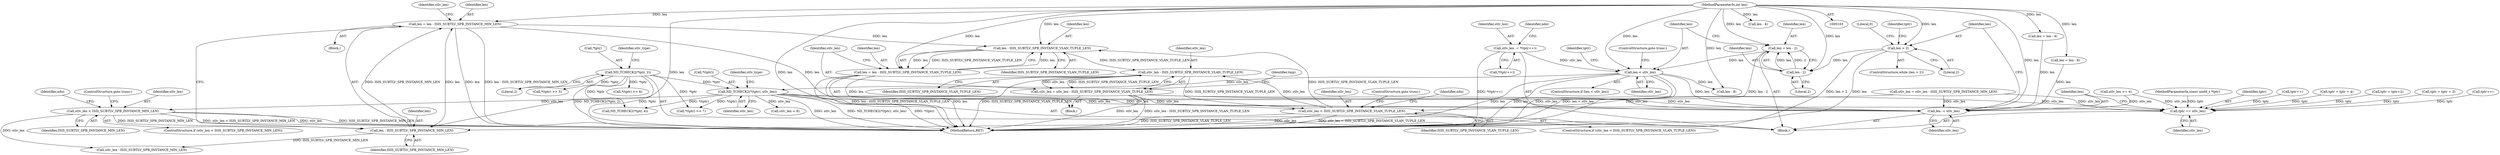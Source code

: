 digraph "0_tcpdump_b20e1639dbac84b3fcb393858521c13ad47a9d70@integer" {
"1000260" [label="(Call,len = len - ISIS_SUBTLV_SPB_INSTANCE_MIN_LEN)"];
"1000262" [label="(Call,len - ISIS_SUBTLV_SPB_INSTANCE_MIN_LEN)"];
"1000149" [label="(Call,len < stlv_len)"];
"1000143" [label="(Call,len = len - 2)"];
"1000145" [label="(Call,len - 2)"];
"1000112" [label="(Call,len > 2)"];
"1000106" [label="(MethodParameterIn,int len)"];
"1000125" [label="(Call,stlv_len  = *(tptr++))"];
"1000162" [label="(Call,stlv_len < ISIS_SUBTLV_SPB_INSTANCE_MIN_LEN)"];
"1000153" [label="(Call,ND_TCHECK2(*(tptr), stlv_len))"];
"1000116" [label="(Call,ND_TCHECK2(*tptr, 2))"];
"1000344" [label="(Call,len - ISIS_SUBTLV_SPB_INSTANCE_VLAN_TUPLE_LEN)"];
"1000342" [label="(Call,len = len - ISIS_SUBTLV_SPB_INSTANCE_VLAN_TUPLE_LEN)"];
"1000472" [label="(Call,len -= stlv_len)"];
"1000349" [label="(Call,stlv_len - ISIS_SUBTLV_SPB_INSTANCE_VLAN_TUPLE_LEN)"];
"1000274" [label="(Call,stlv_len < ISIS_SUBTLV_SPB_INSTANCE_VLAN_TUPLE_LEN)"];
"1000347" [label="(Call,stlv_len = stlv_len - ISIS_SUBTLV_SPB_INSTANCE_VLAN_TUPLE_LEN)"];
"1000469" [label="(Call,tptr += stlv_len)"];
"1000105" [label="(MethodParameterIn,const uint8_t *tptr)"];
"1000114" [label="(Literal,2)"];
"1000490" [label="(MethodReturn,RET)"];
"1000470" [label="(Identifier,tptr)"];
"1000127" [label="(Call,*(tptr++))"];
"1000267" [label="(Call,stlv_len - ISIS_SUBTLV_SPB_INSTANCE_MIN_LEN)"];
"1000297" [label="(Call,*(tptr) >> 5)"];
"1000274" [label="(Call,stlv_len < ISIS_SUBTLV_SPB_INSTANCE_VLAN_TUPLE_LEN)"];
"1000419" [label="(Call,ND_TCHECK2(*tptr, 4))"];
"1000258" [label="(Call,tptr++)"];
"1000125" [label="(Call,stlv_len  = *(tptr++))"];
"1000346" [label="(Identifier,ISIS_SUBTLV_SPB_INSTANCE_VLAN_TUPLE_LEN)"];
"1000151" [label="(Identifier,stlv_len)"];
"1000348" [label="(Identifier,stlv_len)"];
"1000150" [label="(Identifier,len)"];
"1000357" [label="(Call,stlv_len < 8)"];
"1000353" [label="(Identifier,tmp)"];
"1000451" [label="(Call,tptr = tptr + 4)"];
"1000145" [label="(Call,len - 2)"];
"1000266" [label="(Identifier,stlv_len)"];
"1000399" [label="(Call,tptr = tptr+2)"];
"1000349" [label="(Call,stlv_len - ISIS_SUBTLV_SPB_INSTANCE_VLAN_TUPLE_LEN)"];
"1000168" [label="(Identifier,ndo)"];
"1000144" [label="(Identifier,len)"];
"1000263" [label="(Identifier,len)"];
"1000473" [label="(Identifier,len)"];
"1000143" [label="(Call,len = len - 2)"];
"1000161" [label="(ControlStructure,if (stlv_len < ISIS_SUBTLV_SPB_INSTANCE_MIN_LEN))"];
"1000155" [label="(Identifier,tptr)"];
"1000164" [label="(Identifier,ISIS_SUBTLV_SPB_INSTANCE_MIN_LEN)"];
"1000126" [label="(Identifier,stlv_len)"];
"1000476" [label="(Literal,0)"];
"1000337" [label="(Call,tptr = tptr + 3)"];
"1000159" [label="(Block,)"];
"1000344" [label="(Call,len - ISIS_SUBTLV_SPB_INSTANCE_VLAN_TUPLE_LEN)"];
"1000469" [label="(Call,tptr += stlv_len)"];
"1000265" [label="(Call,stlv_len = stlv_len - ISIS_SUBTLV_SPB_INSTANCE_MIN_LEN)"];
"1000119" [label="(Literal,2)"];
"1000275" [label="(Identifier,stlv_len)"];
"1000162" [label="(Call,stlv_len < ISIS_SUBTLV_SPB_INSTANCE_MIN_LEN)"];
"1000260" [label="(Call,len = len - ISIS_SUBTLV_SPB_INSTANCE_MIN_LEN)"];
"1000165" [label="(ControlStructure,goto trunc;)"];
"1000154" [label="(Call,*(tptr))"];
"1000152" [label="(ControlStructure,goto trunc;)"];
"1000153" [label="(Call,ND_TCHECK2(*(tptr), stlv_len))"];
"1000121" [label="(Identifier,stlv_type)"];
"1000146" [label="(Identifier,len)"];
"1000350" [label="(Identifier,stlv_len)"];
"1000276" [label="(Identifier,ISIS_SUBTLV_SPB_INSTANCE_VLAN_TUPLE_LEN)"];
"1000116" [label="(Call,ND_TCHECK2(*tptr, 2))"];
"1000112" [label="(Call,len > 2)"];
"1000347" [label="(Call,stlv_len = stlv_len - ISIS_SUBTLV_SPB_INSTANCE_VLAN_TUPLE_LEN)"];
"1000345" [label="(Identifier,len)"];
"1000261" [label="(Identifier,len)"];
"1000149" [label="(Call,len < stlv_len)"];
"1000406" [label="(Call,len - 8)"];
"1000351" [label="(Identifier,ISIS_SUBTLV_SPB_INSTANCE_VLAN_TUPLE_LEN)"];
"1000456" [label="(Call,len = len - 4)"];
"1000474" [label="(Identifier,stlv_len)"];
"1000106" [label="(MethodParameterIn,int len)"];
"1000277" [label="(ControlStructure,goto trunc;)"];
"1000158" [label="(Identifier,stlv_type)"];
"1000472" [label="(Call,len -= stlv_len)"];
"1000147" [label="(Literal,2)"];
"1000148" [label="(ControlStructure,if (len < stlv_len))"];
"1000272" [label="(Block,)"];
"1000262" [label="(Call,len - ISIS_SUBTLV_SPB_INSTANCE_MIN_LEN)"];
"1000458" [label="(Call,len - 4)"];
"1000415" [label="(Call,stlv_len >= 4)"];
"1000132" [label="(Identifier,ndo)"];
"1000113" [label="(Identifier,len)"];
"1000284" [label="(Call,*(tptr) >> 7)"];
"1000273" [label="(ControlStructure,if (stlv_len < ISIS_SUBTLV_SPB_INSTANCE_VLAN_TUPLE_LEN))"];
"1000471" [label="(Identifier,stlv_len)"];
"1000343" [label="(Identifier,len)"];
"1000163" [label="(Identifier,stlv_len)"];
"1000290" [label="(Call,*(tptr) >> 6)"];
"1000264" [label="(Identifier,ISIS_SUBTLV_SPB_INSTANCE_MIN_LEN)"];
"1000118" [label="(Identifier,tptr)"];
"1000342" [label="(Call,len = len - ISIS_SUBTLV_SPB_INSTANCE_VLAN_TUPLE_LEN)"];
"1000156" [label="(Identifier,stlv_len)"];
"1000280" [label="(Identifier,ndo)"];
"1000117" [label="(Call,*tptr)"];
"1000115" [label="(Block,)"];
"1000111" [label="(ControlStructure,while (len > 2))"];
"1000128" [label="(Call,tptr++)"];
"1000404" [label="(Call,len = len - 8)"];
"1000260" -> "1000159"  [label="AST: "];
"1000260" -> "1000262"  [label="CFG: "];
"1000261" -> "1000260"  [label="AST: "];
"1000262" -> "1000260"  [label="AST: "];
"1000266" -> "1000260"  [label="CFG: "];
"1000260" -> "1000490"  [label="DDG: len - ISIS_SUBTLV_SPB_INSTANCE_MIN_LEN"];
"1000260" -> "1000490"  [label="DDG: len"];
"1000262" -> "1000260"  [label="DDG: len"];
"1000262" -> "1000260"  [label="DDG: ISIS_SUBTLV_SPB_INSTANCE_MIN_LEN"];
"1000106" -> "1000260"  [label="DDG: len"];
"1000260" -> "1000344"  [label="DDG: len"];
"1000260" -> "1000472"  [label="DDG: len"];
"1000262" -> "1000264"  [label="CFG: "];
"1000263" -> "1000262"  [label="AST: "];
"1000264" -> "1000262"  [label="AST: "];
"1000149" -> "1000262"  [label="DDG: len"];
"1000106" -> "1000262"  [label="DDG: len"];
"1000162" -> "1000262"  [label="DDG: ISIS_SUBTLV_SPB_INSTANCE_MIN_LEN"];
"1000262" -> "1000267"  [label="DDG: ISIS_SUBTLV_SPB_INSTANCE_MIN_LEN"];
"1000149" -> "1000148"  [label="AST: "];
"1000149" -> "1000151"  [label="CFG: "];
"1000150" -> "1000149"  [label="AST: "];
"1000151" -> "1000149"  [label="AST: "];
"1000152" -> "1000149"  [label="CFG: "];
"1000155" -> "1000149"  [label="CFG: "];
"1000149" -> "1000490"  [label="DDG: stlv_len"];
"1000149" -> "1000490"  [label="DDG: len < stlv_len"];
"1000149" -> "1000490"  [label="DDG: len"];
"1000143" -> "1000149"  [label="DDG: len"];
"1000106" -> "1000149"  [label="DDG: len"];
"1000125" -> "1000149"  [label="DDG: stlv_len"];
"1000149" -> "1000153"  [label="DDG: stlv_len"];
"1000149" -> "1000406"  [label="DDG: len"];
"1000149" -> "1000472"  [label="DDG: len"];
"1000143" -> "1000115"  [label="AST: "];
"1000143" -> "1000145"  [label="CFG: "];
"1000144" -> "1000143"  [label="AST: "];
"1000145" -> "1000143"  [label="AST: "];
"1000150" -> "1000143"  [label="CFG: "];
"1000143" -> "1000490"  [label="DDG: len - 2"];
"1000145" -> "1000143"  [label="DDG: len"];
"1000145" -> "1000143"  [label="DDG: 2"];
"1000106" -> "1000143"  [label="DDG: len"];
"1000145" -> "1000147"  [label="CFG: "];
"1000146" -> "1000145"  [label="AST: "];
"1000147" -> "1000145"  [label="AST: "];
"1000112" -> "1000145"  [label="DDG: len"];
"1000106" -> "1000145"  [label="DDG: len"];
"1000112" -> "1000111"  [label="AST: "];
"1000112" -> "1000114"  [label="CFG: "];
"1000113" -> "1000112"  [label="AST: "];
"1000114" -> "1000112"  [label="AST: "];
"1000118" -> "1000112"  [label="CFG: "];
"1000476" -> "1000112"  [label="CFG: "];
"1000112" -> "1000490"  [label="DDG: len > 2"];
"1000112" -> "1000490"  [label="DDG: len"];
"1000106" -> "1000112"  [label="DDG: len"];
"1000106" -> "1000103"  [label="AST: "];
"1000106" -> "1000490"  [label="DDG: len"];
"1000106" -> "1000342"  [label="DDG: len"];
"1000106" -> "1000344"  [label="DDG: len"];
"1000106" -> "1000404"  [label="DDG: len"];
"1000106" -> "1000406"  [label="DDG: len"];
"1000106" -> "1000456"  [label="DDG: len"];
"1000106" -> "1000458"  [label="DDG: len"];
"1000106" -> "1000472"  [label="DDG: len"];
"1000125" -> "1000115"  [label="AST: "];
"1000125" -> "1000127"  [label="CFG: "];
"1000126" -> "1000125"  [label="AST: "];
"1000127" -> "1000125"  [label="AST: "];
"1000132" -> "1000125"  [label="CFG: "];
"1000125" -> "1000490"  [label="DDG: *(tptr++)"];
"1000162" -> "1000161"  [label="AST: "];
"1000162" -> "1000164"  [label="CFG: "];
"1000163" -> "1000162"  [label="AST: "];
"1000164" -> "1000162"  [label="AST: "];
"1000165" -> "1000162"  [label="CFG: "];
"1000168" -> "1000162"  [label="CFG: "];
"1000162" -> "1000490"  [label="DDG: ISIS_SUBTLV_SPB_INSTANCE_MIN_LEN"];
"1000162" -> "1000490"  [label="DDG: stlv_len"];
"1000162" -> "1000490"  [label="DDG: stlv_len < ISIS_SUBTLV_SPB_INSTANCE_MIN_LEN"];
"1000153" -> "1000162"  [label="DDG: stlv_len"];
"1000162" -> "1000267"  [label="DDG: stlv_len"];
"1000153" -> "1000115"  [label="AST: "];
"1000153" -> "1000156"  [label="CFG: "];
"1000154" -> "1000153"  [label="AST: "];
"1000156" -> "1000153"  [label="AST: "];
"1000158" -> "1000153"  [label="CFG: "];
"1000153" -> "1000490"  [label="DDG: ND_TCHECK2(*(tptr), stlv_len)"];
"1000153" -> "1000490"  [label="DDG: *(tptr)"];
"1000153" -> "1000490"  [label="DDG: stlv_len"];
"1000116" -> "1000153"  [label="DDG: *tptr"];
"1000153" -> "1000284"  [label="DDG: *(tptr)"];
"1000153" -> "1000357"  [label="DDG: stlv_len"];
"1000153" -> "1000419"  [label="DDG: *(tptr)"];
"1000153" -> "1000469"  [label="DDG: stlv_len"];
"1000153" -> "1000472"  [label="DDG: stlv_len"];
"1000116" -> "1000115"  [label="AST: "];
"1000116" -> "1000119"  [label="CFG: "];
"1000117" -> "1000116"  [label="AST: "];
"1000119" -> "1000116"  [label="AST: "];
"1000121" -> "1000116"  [label="CFG: "];
"1000116" -> "1000490"  [label="DDG: *tptr"];
"1000116" -> "1000490"  [label="DDG: ND_TCHECK2(*tptr, 2)"];
"1000116" -> "1000284"  [label="DDG: *tptr"];
"1000116" -> "1000290"  [label="DDG: *tptr"];
"1000116" -> "1000297"  [label="DDG: *tptr"];
"1000116" -> "1000419"  [label="DDG: *tptr"];
"1000344" -> "1000342"  [label="AST: "];
"1000344" -> "1000346"  [label="CFG: "];
"1000345" -> "1000344"  [label="AST: "];
"1000346" -> "1000344"  [label="AST: "];
"1000342" -> "1000344"  [label="CFG: "];
"1000344" -> "1000342"  [label="DDG: len"];
"1000344" -> "1000342"  [label="DDG: ISIS_SUBTLV_SPB_INSTANCE_VLAN_TUPLE_LEN"];
"1000342" -> "1000344"  [label="DDG: len"];
"1000274" -> "1000344"  [label="DDG: ISIS_SUBTLV_SPB_INSTANCE_VLAN_TUPLE_LEN"];
"1000344" -> "1000349"  [label="DDG: ISIS_SUBTLV_SPB_INSTANCE_VLAN_TUPLE_LEN"];
"1000342" -> "1000272"  [label="AST: "];
"1000343" -> "1000342"  [label="AST: "];
"1000348" -> "1000342"  [label="CFG: "];
"1000342" -> "1000490"  [label="DDG: len - ISIS_SUBTLV_SPB_INSTANCE_VLAN_TUPLE_LEN"];
"1000342" -> "1000490"  [label="DDG: len"];
"1000342" -> "1000472"  [label="DDG: len"];
"1000472" -> "1000115"  [label="AST: "];
"1000472" -> "1000474"  [label="CFG: "];
"1000473" -> "1000472"  [label="AST: "];
"1000474" -> "1000472"  [label="AST: "];
"1000113" -> "1000472"  [label="CFG: "];
"1000347" -> "1000472"  [label="DDG: stlv_len"];
"1000265" -> "1000472"  [label="DDG: stlv_len"];
"1000415" -> "1000472"  [label="DDG: stlv_len"];
"1000404" -> "1000472"  [label="DDG: len"];
"1000456" -> "1000472"  [label="DDG: len"];
"1000349" -> "1000347"  [label="AST: "];
"1000349" -> "1000351"  [label="CFG: "];
"1000350" -> "1000349"  [label="AST: "];
"1000351" -> "1000349"  [label="AST: "];
"1000347" -> "1000349"  [label="CFG: "];
"1000349" -> "1000490"  [label="DDG: ISIS_SUBTLV_SPB_INSTANCE_VLAN_TUPLE_LEN"];
"1000349" -> "1000274"  [label="DDG: ISIS_SUBTLV_SPB_INSTANCE_VLAN_TUPLE_LEN"];
"1000349" -> "1000347"  [label="DDG: stlv_len"];
"1000349" -> "1000347"  [label="DDG: ISIS_SUBTLV_SPB_INSTANCE_VLAN_TUPLE_LEN"];
"1000274" -> "1000349"  [label="DDG: stlv_len"];
"1000274" -> "1000273"  [label="AST: "];
"1000274" -> "1000276"  [label="CFG: "];
"1000275" -> "1000274"  [label="AST: "];
"1000276" -> "1000274"  [label="AST: "];
"1000277" -> "1000274"  [label="CFG: "];
"1000280" -> "1000274"  [label="CFG: "];
"1000274" -> "1000490"  [label="DDG: stlv_len"];
"1000274" -> "1000490"  [label="DDG: stlv_len < ISIS_SUBTLV_SPB_INSTANCE_VLAN_TUPLE_LEN"];
"1000274" -> "1000490"  [label="DDG: ISIS_SUBTLV_SPB_INSTANCE_VLAN_TUPLE_LEN"];
"1000347" -> "1000274"  [label="DDG: stlv_len"];
"1000265" -> "1000274"  [label="DDG: stlv_len"];
"1000347" -> "1000272"  [label="AST: "];
"1000348" -> "1000347"  [label="AST: "];
"1000353" -> "1000347"  [label="CFG: "];
"1000347" -> "1000490"  [label="DDG: stlv_len - ISIS_SUBTLV_SPB_INSTANCE_VLAN_TUPLE_LEN"];
"1000347" -> "1000490"  [label="DDG: stlv_len"];
"1000347" -> "1000469"  [label="DDG: stlv_len"];
"1000469" -> "1000115"  [label="AST: "];
"1000469" -> "1000471"  [label="CFG: "];
"1000470" -> "1000469"  [label="AST: "];
"1000471" -> "1000469"  [label="AST: "];
"1000473" -> "1000469"  [label="CFG: "];
"1000265" -> "1000469"  [label="DDG: stlv_len"];
"1000415" -> "1000469"  [label="DDG: stlv_len"];
"1000258" -> "1000469"  [label="DDG: tptr"];
"1000128" -> "1000469"  [label="DDG: tptr"];
"1000399" -> "1000469"  [label="DDG: tptr"];
"1000451" -> "1000469"  [label="DDG: tptr"];
"1000337" -> "1000469"  [label="DDG: tptr"];
"1000105" -> "1000469"  [label="DDG: tptr"];
}
